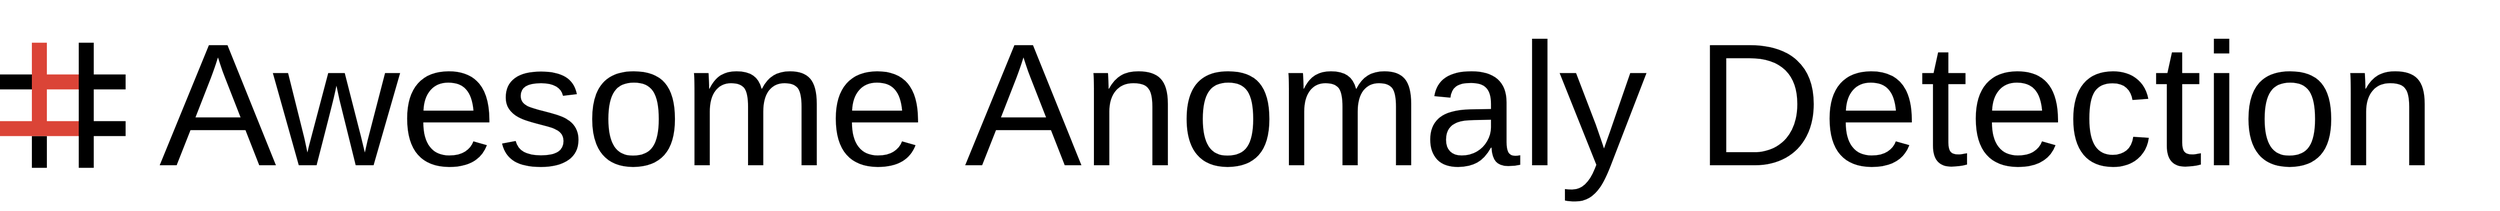<mxfile version="13.10.0" type="embed">
    <diagram id="KBg3ck56xpJha67CYVJ8" name="Page-1">
        <mxGraphModel dx="3445" dy="2018" grid="1" gridSize="10" guides="1" tooltips="1" connect="1" arrows="1" fold="1" page="1" pageScale="1" pageWidth="850" pageHeight="1100" math="0" shadow="0">
            <root>
                <mxCell id="0"/>
                <mxCell id="1" parent="0"/>
                <mxCell id="2" value="Awesome Anomaly Detection" style="text;html=1;strokeColor=none;fillColor=none;align=left;verticalAlign=middle;whiteSpace=wrap;rounded=0;fontSize=187;spacing=0;" parent="1" vertex="1">
                    <mxGeometry x="210" y="670" width="2496" height="167.5" as="geometry"/>
                </mxCell>
                <mxCell id="3" value="" style="group" parent="1" vertex="1" connectable="0">
                    <mxGeometry x="40" y="686.75" width="134" height="134" as="geometry"/>
                </mxCell>
                <mxCell id="4" value="cv" style="rounded=0;whiteSpace=wrap;html=1;strokeColor=none;fillColor=#000000;" parent="3" vertex="1">
                    <mxGeometry x="34" y="100" width="16" height="34" as="geometry"/>
                </mxCell>
                <mxCell id="5" value="" style="rounded=0;whiteSpace=wrap;html=1;strokeColor=none;fillColor=#000000;" parent="3" vertex="1">
                    <mxGeometry x="84" width="16" height="134" as="geometry"/>
                </mxCell>
                <mxCell id="6" value="" style="rounded=0;whiteSpace=wrap;html=1;direction=south;strokeColor=none;fillColor=#000000;" parent="3" vertex="1">
                    <mxGeometry x="94" y="34" width="40" height="16" as="geometry"/>
                </mxCell>
                <mxCell id="7" value="" style="rounded=0;whiteSpace=wrap;html=1;direction=south;strokeColor=none;fillColor=#000000;" parent="3" vertex="1">
                    <mxGeometry x="84" y="84" width="50" height="16" as="geometry"/>
                </mxCell>
                <mxCell id="8" value="" style="rounded=0;whiteSpace=wrap;html=1;strokeColor=none;fillColor=#DB4437;" parent="3" vertex="1">
                    <mxGeometry x="34" width="16" height="90" as="geometry"/>
                </mxCell>
                <mxCell id="9" value="" style="rounded=0;whiteSpace=wrap;html=1;strokeColor=none;fillColor=#DB4437;direction=south;" parent="3" vertex="1">
                    <mxGeometry y="84" width="84" height="16" as="geometry"/>
                </mxCell>
                <mxCell id="10" value="" style="rounded=0;whiteSpace=wrap;html=1;strokeColor=none;fillColor=#DB4437;direction=south;" parent="3" vertex="1">
                    <mxGeometry x="44" y="34" width="40" height="16" as="geometry"/>
                </mxCell>
                <mxCell id="11" value="" style="rounded=0;whiteSpace=wrap;html=1;direction=south;strokeColor=none;fillColor=#000000;" parent="3" vertex="1">
                    <mxGeometry y="34" width="34" height="16" as="geometry"/>
                </mxCell>
            </root>
        </mxGraphModel>
    </diagram>
</mxfile>

